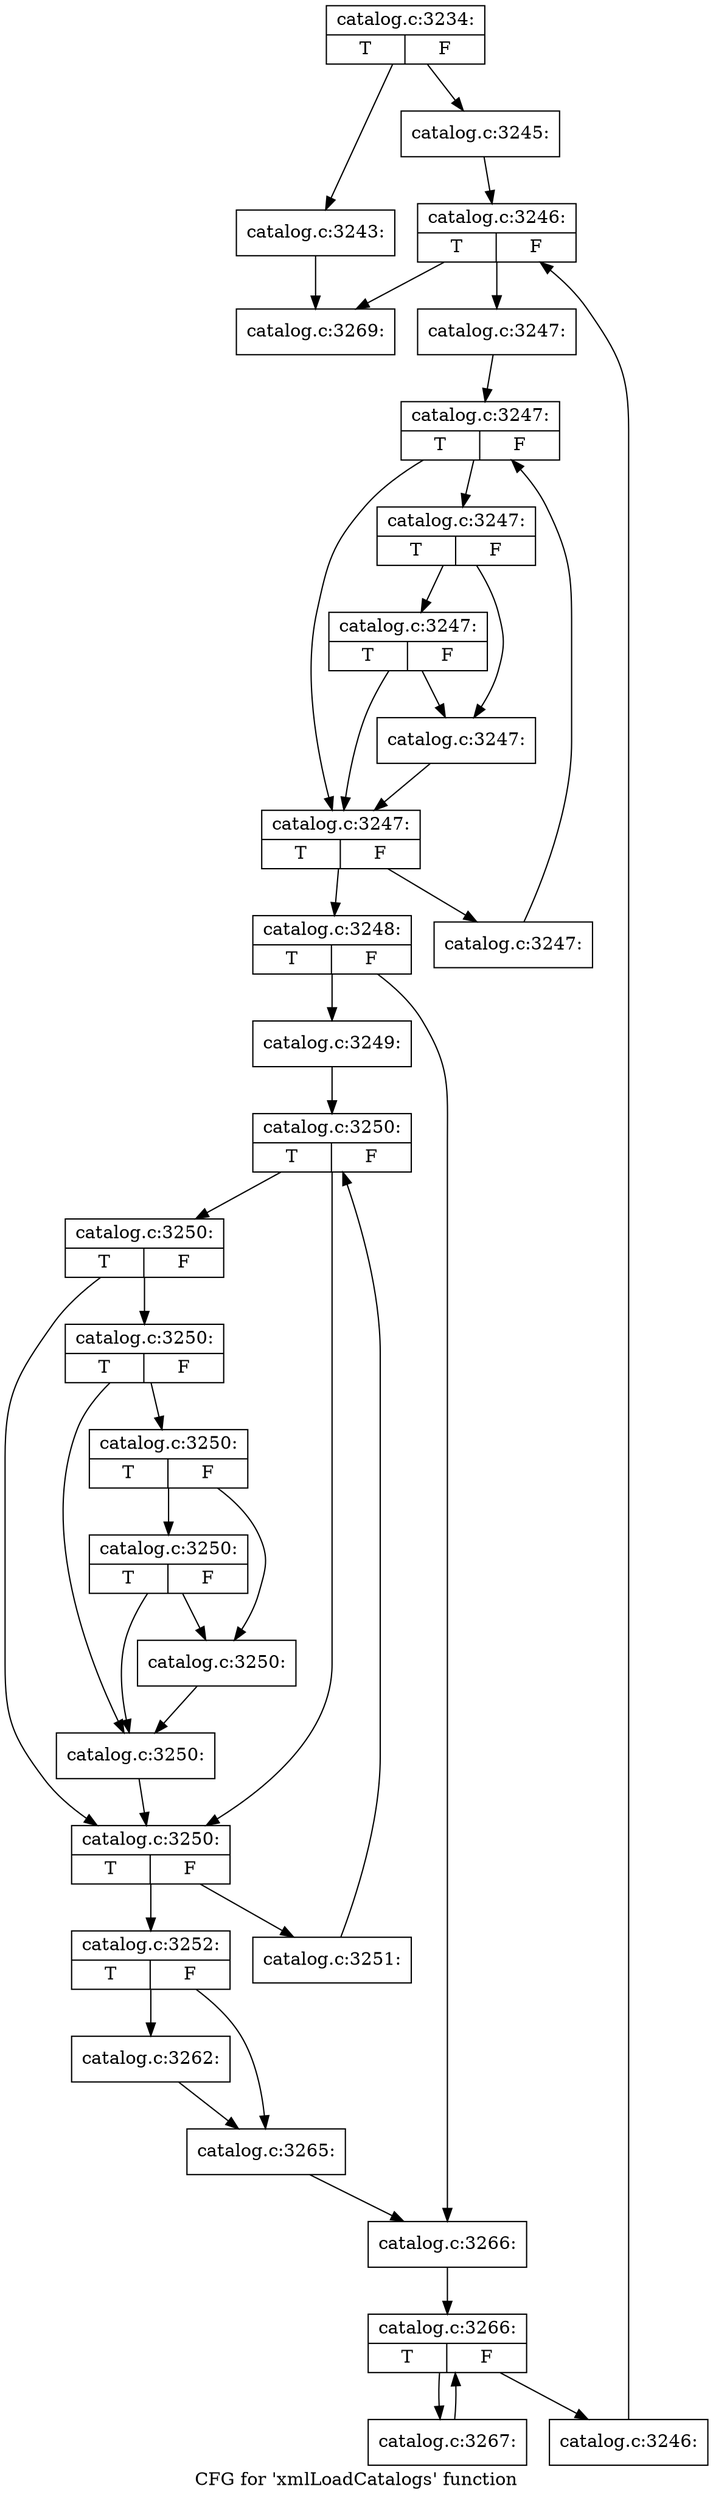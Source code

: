 digraph "CFG for 'xmlLoadCatalogs' function" {
	label="CFG for 'xmlLoadCatalogs' function";

	Node0x39168b0 [shape=record,label="{catalog.c:3234:|{<s0>T|<s1>F}}"];
	Node0x39168b0 -> Node0x3919b90;
	Node0x39168b0 -> Node0x3919be0;
	Node0x3919b90 [shape=record,label="{catalog.c:3243:}"];
	Node0x3919b90 -> Node0x391a2b0;
	Node0x3919be0 [shape=record,label="{catalog.c:3245:}"];
	Node0x3919be0 -> Node0x391a090;
	Node0x391a090 [shape=record,label="{catalog.c:3246:|{<s0>T|<s1>F}}"];
	Node0x391a090 -> Node0x391a540;
	Node0x391a090 -> Node0x391a2b0;
	Node0x391a540 [shape=record,label="{catalog.c:3247:}"];
	Node0x391a540 -> Node0x391a6c0;
	Node0x391a6c0 [shape=record,label="{catalog.c:3247:|{<s0>T|<s1>F}}"];
	Node0x391a6c0 -> Node0x391a880;
	Node0x391a6c0 -> Node0x391a920;
	Node0x391a920 [shape=record,label="{catalog.c:3247:|{<s0>T|<s1>F}}"];
	Node0x391a920 -> Node0x391ab80;
	Node0x391a920 -> Node0x391a8d0;
	Node0x391ab80 [shape=record,label="{catalog.c:3247:|{<s0>T|<s1>F}}"];
	Node0x391ab80 -> Node0x391a880;
	Node0x391ab80 -> Node0x391a8d0;
	Node0x391a8d0 [shape=record,label="{catalog.c:3247:}"];
	Node0x391a8d0 -> Node0x391a880;
	Node0x391a880 [shape=record,label="{catalog.c:3247:|{<s0>T|<s1>F}}"];
	Node0x391a880 -> Node0x391afb0;
	Node0x391a880 -> Node0x391a800;
	Node0x391afb0 [shape=record,label="{catalog.c:3247:}"];
	Node0x391afb0 -> Node0x391a6c0;
	Node0x391a800 [shape=record,label="{catalog.c:3248:|{<s0>T|<s1>F}}"];
	Node0x391a800 -> Node0x391b5a0;
	Node0x391a800 -> Node0x391b5f0;
	Node0x391b5a0 [shape=record,label="{catalog.c:3249:}"];
	Node0x391b5a0 -> Node0x391bb40;
	Node0x391bb40 [shape=record,label="{catalog.c:3250:|{<s0>T|<s1>F}}"];
	Node0x391bb40 -> Node0x391be80;
	Node0x391bb40 -> Node0x391bde0;
	Node0x391be80 [shape=record,label="{catalog.c:3250:|{<s0>T|<s1>F}}"];
	Node0x391be80 -> Node0x391be30;
	Node0x391be80 -> Node0x391bde0;
	Node0x391be30 [shape=record,label="{catalog.c:3250:|{<s0>T|<s1>F}}"];
	Node0x391be30 -> Node0x391c560;
	Node0x391be30 -> Node0x391c600;
	Node0x391c600 [shape=record,label="{catalog.c:3250:|{<s0>T|<s1>F}}"];
	Node0x391c600 -> Node0x391c8e0;
	Node0x391c600 -> Node0x391c5b0;
	Node0x391c8e0 [shape=record,label="{catalog.c:3250:|{<s0>T|<s1>F}}"];
	Node0x391c8e0 -> Node0x391c560;
	Node0x391c8e0 -> Node0x391c5b0;
	Node0x391c5b0 [shape=record,label="{catalog.c:3250:}"];
	Node0x391c5b0 -> Node0x391c560;
	Node0x391c560 [shape=record,label="{catalog.c:3250:}"];
	Node0x391c560 -> Node0x391bde0;
	Node0x391bde0 [shape=record,label="{catalog.c:3250:|{<s0>T|<s1>F}}"];
	Node0x391bde0 -> Node0x391c480;
	Node0x391bde0 -> Node0x391bd60;
	Node0x391c480 [shape=record,label="{catalog.c:3251:}"];
	Node0x391c480 -> Node0x391bb40;
	Node0x391bd60 [shape=record,label="{catalog.c:3252:|{<s0>T|<s1>F}}"];
	Node0x391bd60 -> Node0x391cd90;
	Node0x391bd60 -> Node0x391da30;
	Node0x391cd90 [shape=record,label="{catalog.c:3262:}"];
	Node0x391cd90 -> Node0x391da30;
	Node0x391da30 [shape=record,label="{catalog.c:3265:}"];
	Node0x391da30 -> Node0x391b5f0;
	Node0x391b5f0 [shape=record,label="{catalog.c:3266:}"];
	Node0x391b5f0 -> Node0x391e2b0;
	Node0x391e2b0 [shape=record,label="{catalog.c:3266:|{<s0>T|<s1>F}}"];
	Node0x391e2b0 -> Node0x391e6e0;
	Node0x391e2b0 -> Node0x391e450;
	Node0x391e6e0 [shape=record,label="{catalog.c:3267:}"];
	Node0x391e6e0 -> Node0x391e2b0;
	Node0x391e450 [shape=record,label="{catalog.c:3246:}"];
	Node0x391e450 -> Node0x391a090;
	Node0x391a2b0 [shape=record,label="{catalog.c:3269:}"];
}
